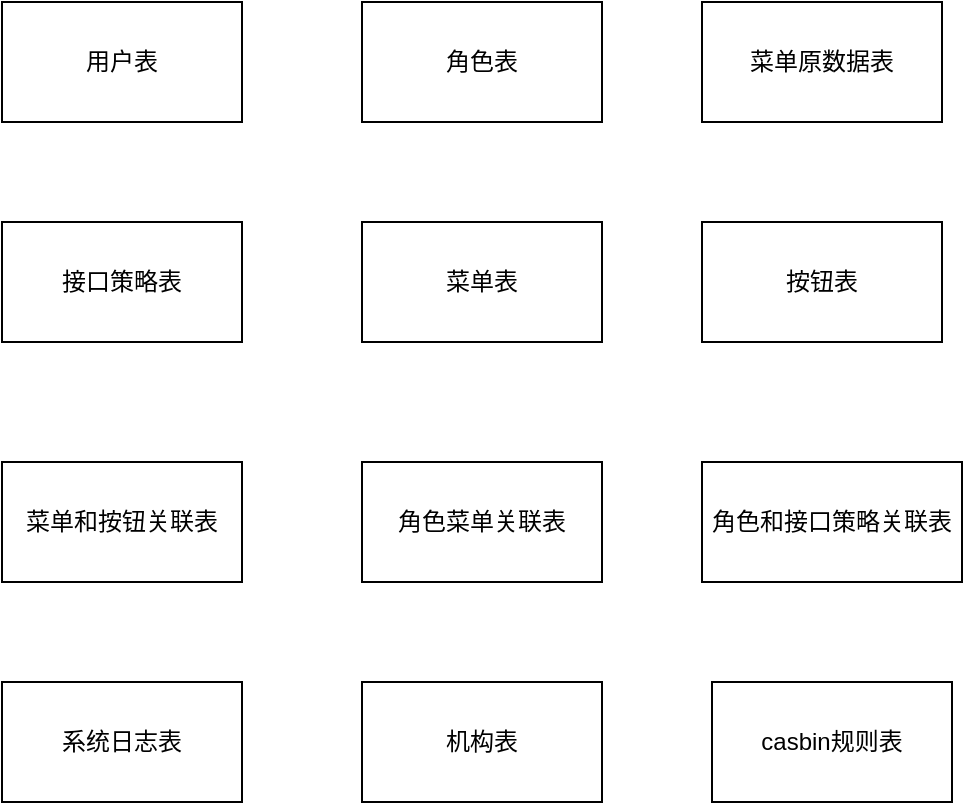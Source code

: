 <mxfile version="20.8.3" type="github">
  <diagram id="bSl8LZLbaWm0HkjwW-vf" name="系统模块数据库关系图">
    <mxGraphModel dx="1049" dy="598" grid="1" gridSize="10" guides="1" tooltips="1" connect="1" arrows="1" fold="1" page="1" pageScale="1" pageWidth="827" pageHeight="1169" math="0" shadow="0">
      <root>
        <mxCell id="0" />
        <mxCell id="1" parent="0" />
        <mxCell id="azJqRBQaK8sIsL6d5xF9-1" value="角色表" style="rounded=0;whiteSpace=wrap;html=1;" vertex="1" parent="1">
          <mxGeometry x="270" y="390" width="120" height="60" as="geometry" />
        </mxCell>
        <mxCell id="azJqRBQaK8sIsL6d5xF9-2" value="用户表" style="rounded=0;whiteSpace=wrap;html=1;" vertex="1" parent="1">
          <mxGeometry x="90" y="390" width="120" height="60" as="geometry" />
        </mxCell>
        <mxCell id="azJqRBQaK8sIsL6d5xF9-9" value="角色菜单关联表" style="rounded=0;whiteSpace=wrap;html=1;" vertex="1" parent="1">
          <mxGeometry x="270" y="620" width="120" height="60" as="geometry" />
        </mxCell>
        <mxCell id="azJqRBQaK8sIsL6d5xF9-10" value="菜单表" style="rounded=0;whiteSpace=wrap;html=1;" vertex="1" parent="1">
          <mxGeometry x="270" y="500" width="120" height="60" as="geometry" />
        </mxCell>
        <mxCell id="azJqRBQaK8sIsL6d5xF9-11" value="接口策略表" style="rounded=0;whiteSpace=wrap;html=1;" vertex="1" parent="1">
          <mxGeometry x="90" y="500" width="120" height="60" as="geometry" />
        </mxCell>
        <mxCell id="azJqRBQaK8sIsL6d5xF9-12" value="菜单原数据表" style="rounded=0;whiteSpace=wrap;html=1;" vertex="1" parent="1">
          <mxGeometry x="440" y="390" width="120" height="60" as="geometry" />
        </mxCell>
        <mxCell id="azJqRBQaK8sIsL6d5xF9-13" value="按钮表" style="rounded=0;whiteSpace=wrap;html=1;" vertex="1" parent="1">
          <mxGeometry x="440" y="500" width="120" height="60" as="geometry" />
        </mxCell>
        <mxCell id="azJqRBQaK8sIsL6d5xF9-14" value="菜单和按钮关联表" style="rounded=0;whiteSpace=wrap;html=1;" vertex="1" parent="1">
          <mxGeometry x="90" y="620" width="120" height="60" as="geometry" />
        </mxCell>
        <mxCell id="azJqRBQaK8sIsL6d5xF9-15" value="角色和接口策略关联表" style="rounded=0;whiteSpace=wrap;html=1;" vertex="1" parent="1">
          <mxGeometry x="440" y="620" width="130" height="60" as="geometry" />
        </mxCell>
        <mxCell id="azJqRBQaK8sIsL6d5xF9-16" value="系统日志表" style="rounded=0;whiteSpace=wrap;html=1;" vertex="1" parent="1">
          <mxGeometry x="90" y="730" width="120" height="60" as="geometry" />
        </mxCell>
        <mxCell id="azJqRBQaK8sIsL6d5xF9-17" value="机构表" style="rounded=0;whiteSpace=wrap;html=1;" vertex="1" parent="1">
          <mxGeometry x="270" y="730" width="120" height="60" as="geometry" />
        </mxCell>
        <mxCell id="azJqRBQaK8sIsL6d5xF9-18" value="casbin规则表" style="rounded=0;whiteSpace=wrap;html=1;" vertex="1" parent="1">
          <mxGeometry x="445" y="730" width="120" height="60" as="geometry" />
        </mxCell>
      </root>
    </mxGraphModel>
  </diagram>
</mxfile>
